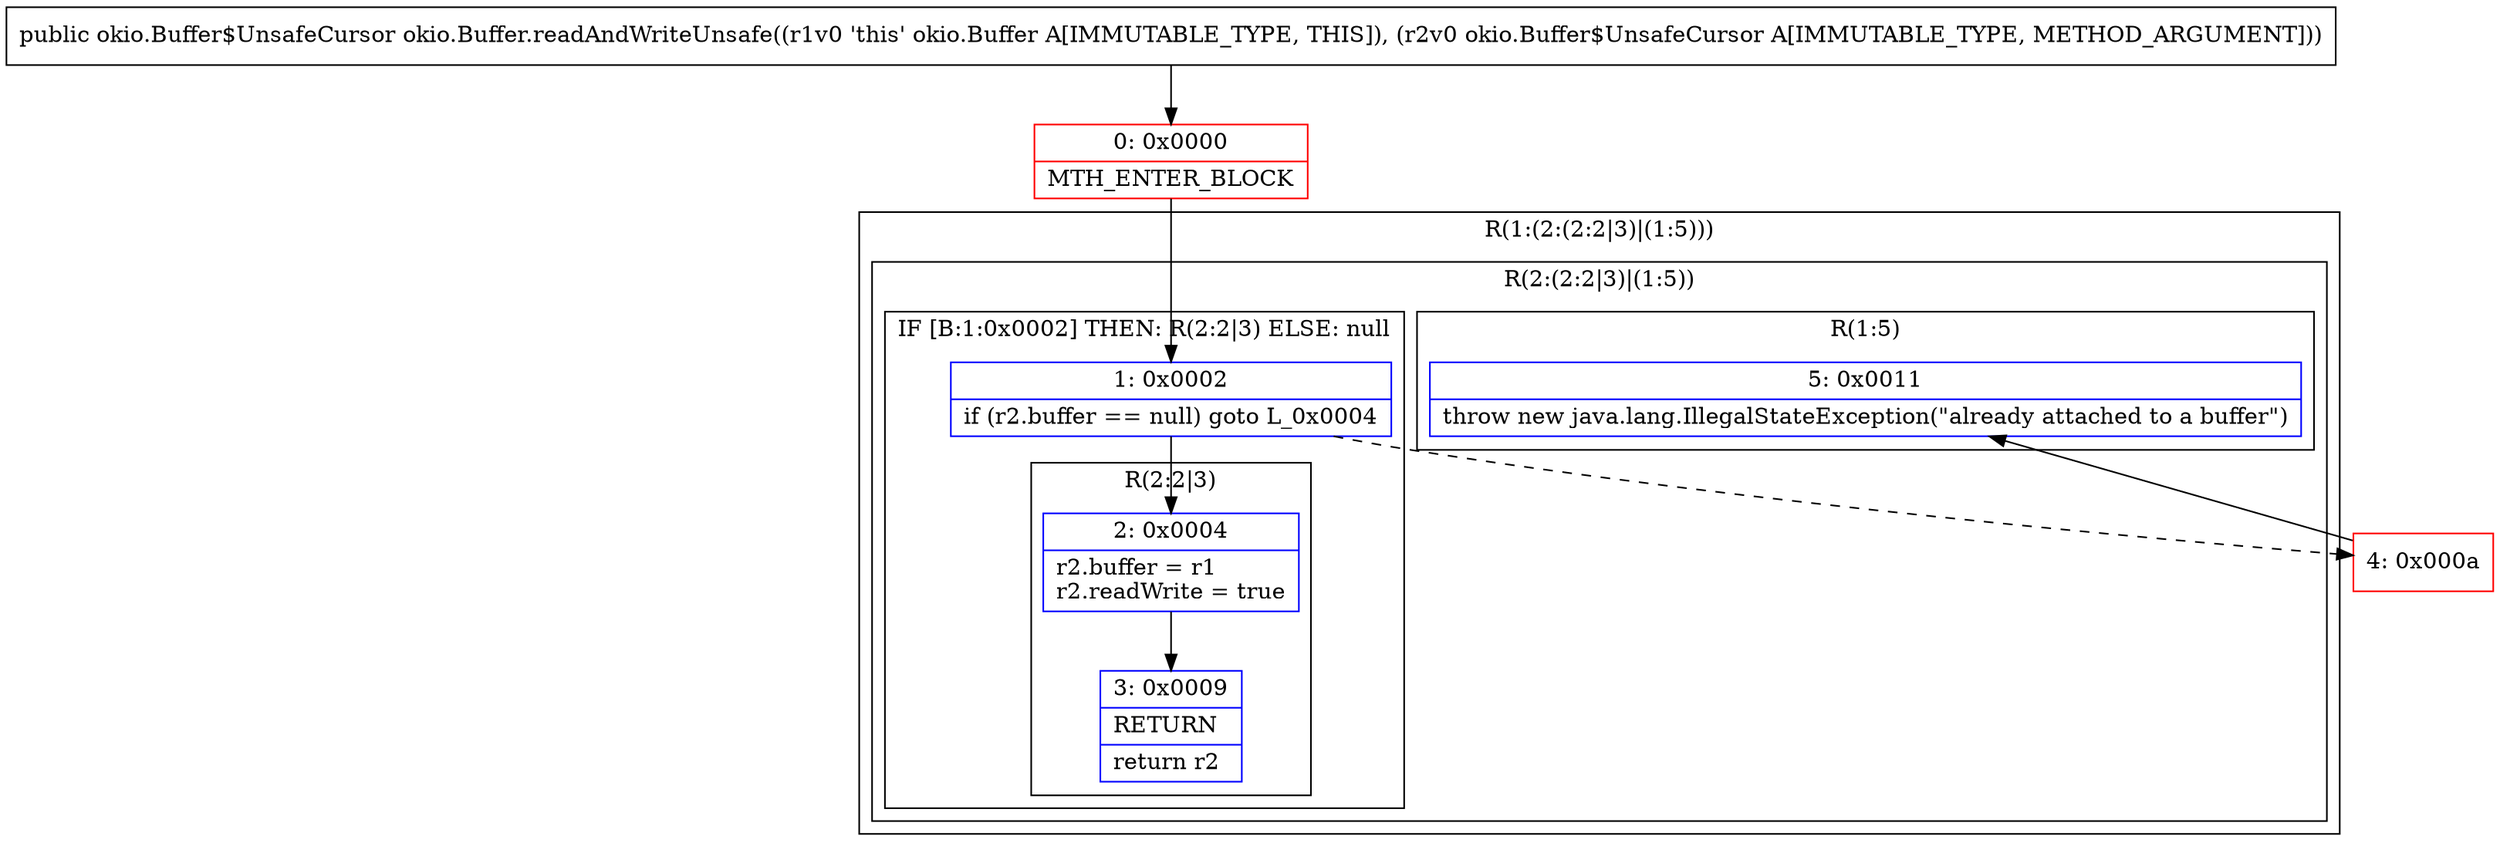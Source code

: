 digraph "CFG forokio.Buffer.readAndWriteUnsafe(Lokio\/Buffer$UnsafeCursor;)Lokio\/Buffer$UnsafeCursor;" {
subgraph cluster_Region_772242198 {
label = "R(1:(2:(2:2|3)|(1:5)))";
node [shape=record,color=blue];
subgraph cluster_Region_1002263464 {
label = "R(2:(2:2|3)|(1:5))";
node [shape=record,color=blue];
subgraph cluster_IfRegion_234085701 {
label = "IF [B:1:0x0002] THEN: R(2:2|3) ELSE: null";
node [shape=record,color=blue];
Node_1 [shape=record,label="{1\:\ 0x0002|if (r2.buffer == null) goto L_0x0004\l}"];
subgraph cluster_Region_1641890875 {
label = "R(2:2|3)";
node [shape=record,color=blue];
Node_2 [shape=record,label="{2\:\ 0x0004|r2.buffer = r1\lr2.readWrite = true\l}"];
Node_3 [shape=record,label="{3\:\ 0x0009|RETURN\l|return r2\l}"];
}
}
subgraph cluster_Region_1947688157 {
label = "R(1:5)";
node [shape=record,color=blue];
Node_5 [shape=record,label="{5\:\ 0x0011|throw new java.lang.IllegalStateException(\"already attached to a buffer\")\l}"];
}
}
}
Node_0 [shape=record,color=red,label="{0\:\ 0x0000|MTH_ENTER_BLOCK\l}"];
Node_4 [shape=record,color=red,label="{4\:\ 0x000a}"];
MethodNode[shape=record,label="{public okio.Buffer$UnsafeCursor okio.Buffer.readAndWriteUnsafe((r1v0 'this' okio.Buffer A[IMMUTABLE_TYPE, THIS]), (r2v0 okio.Buffer$UnsafeCursor A[IMMUTABLE_TYPE, METHOD_ARGUMENT])) }"];
MethodNode -> Node_0;
Node_1 -> Node_2;
Node_1 -> Node_4[style=dashed];
Node_2 -> Node_3;
Node_0 -> Node_1;
Node_4 -> Node_5;
}

